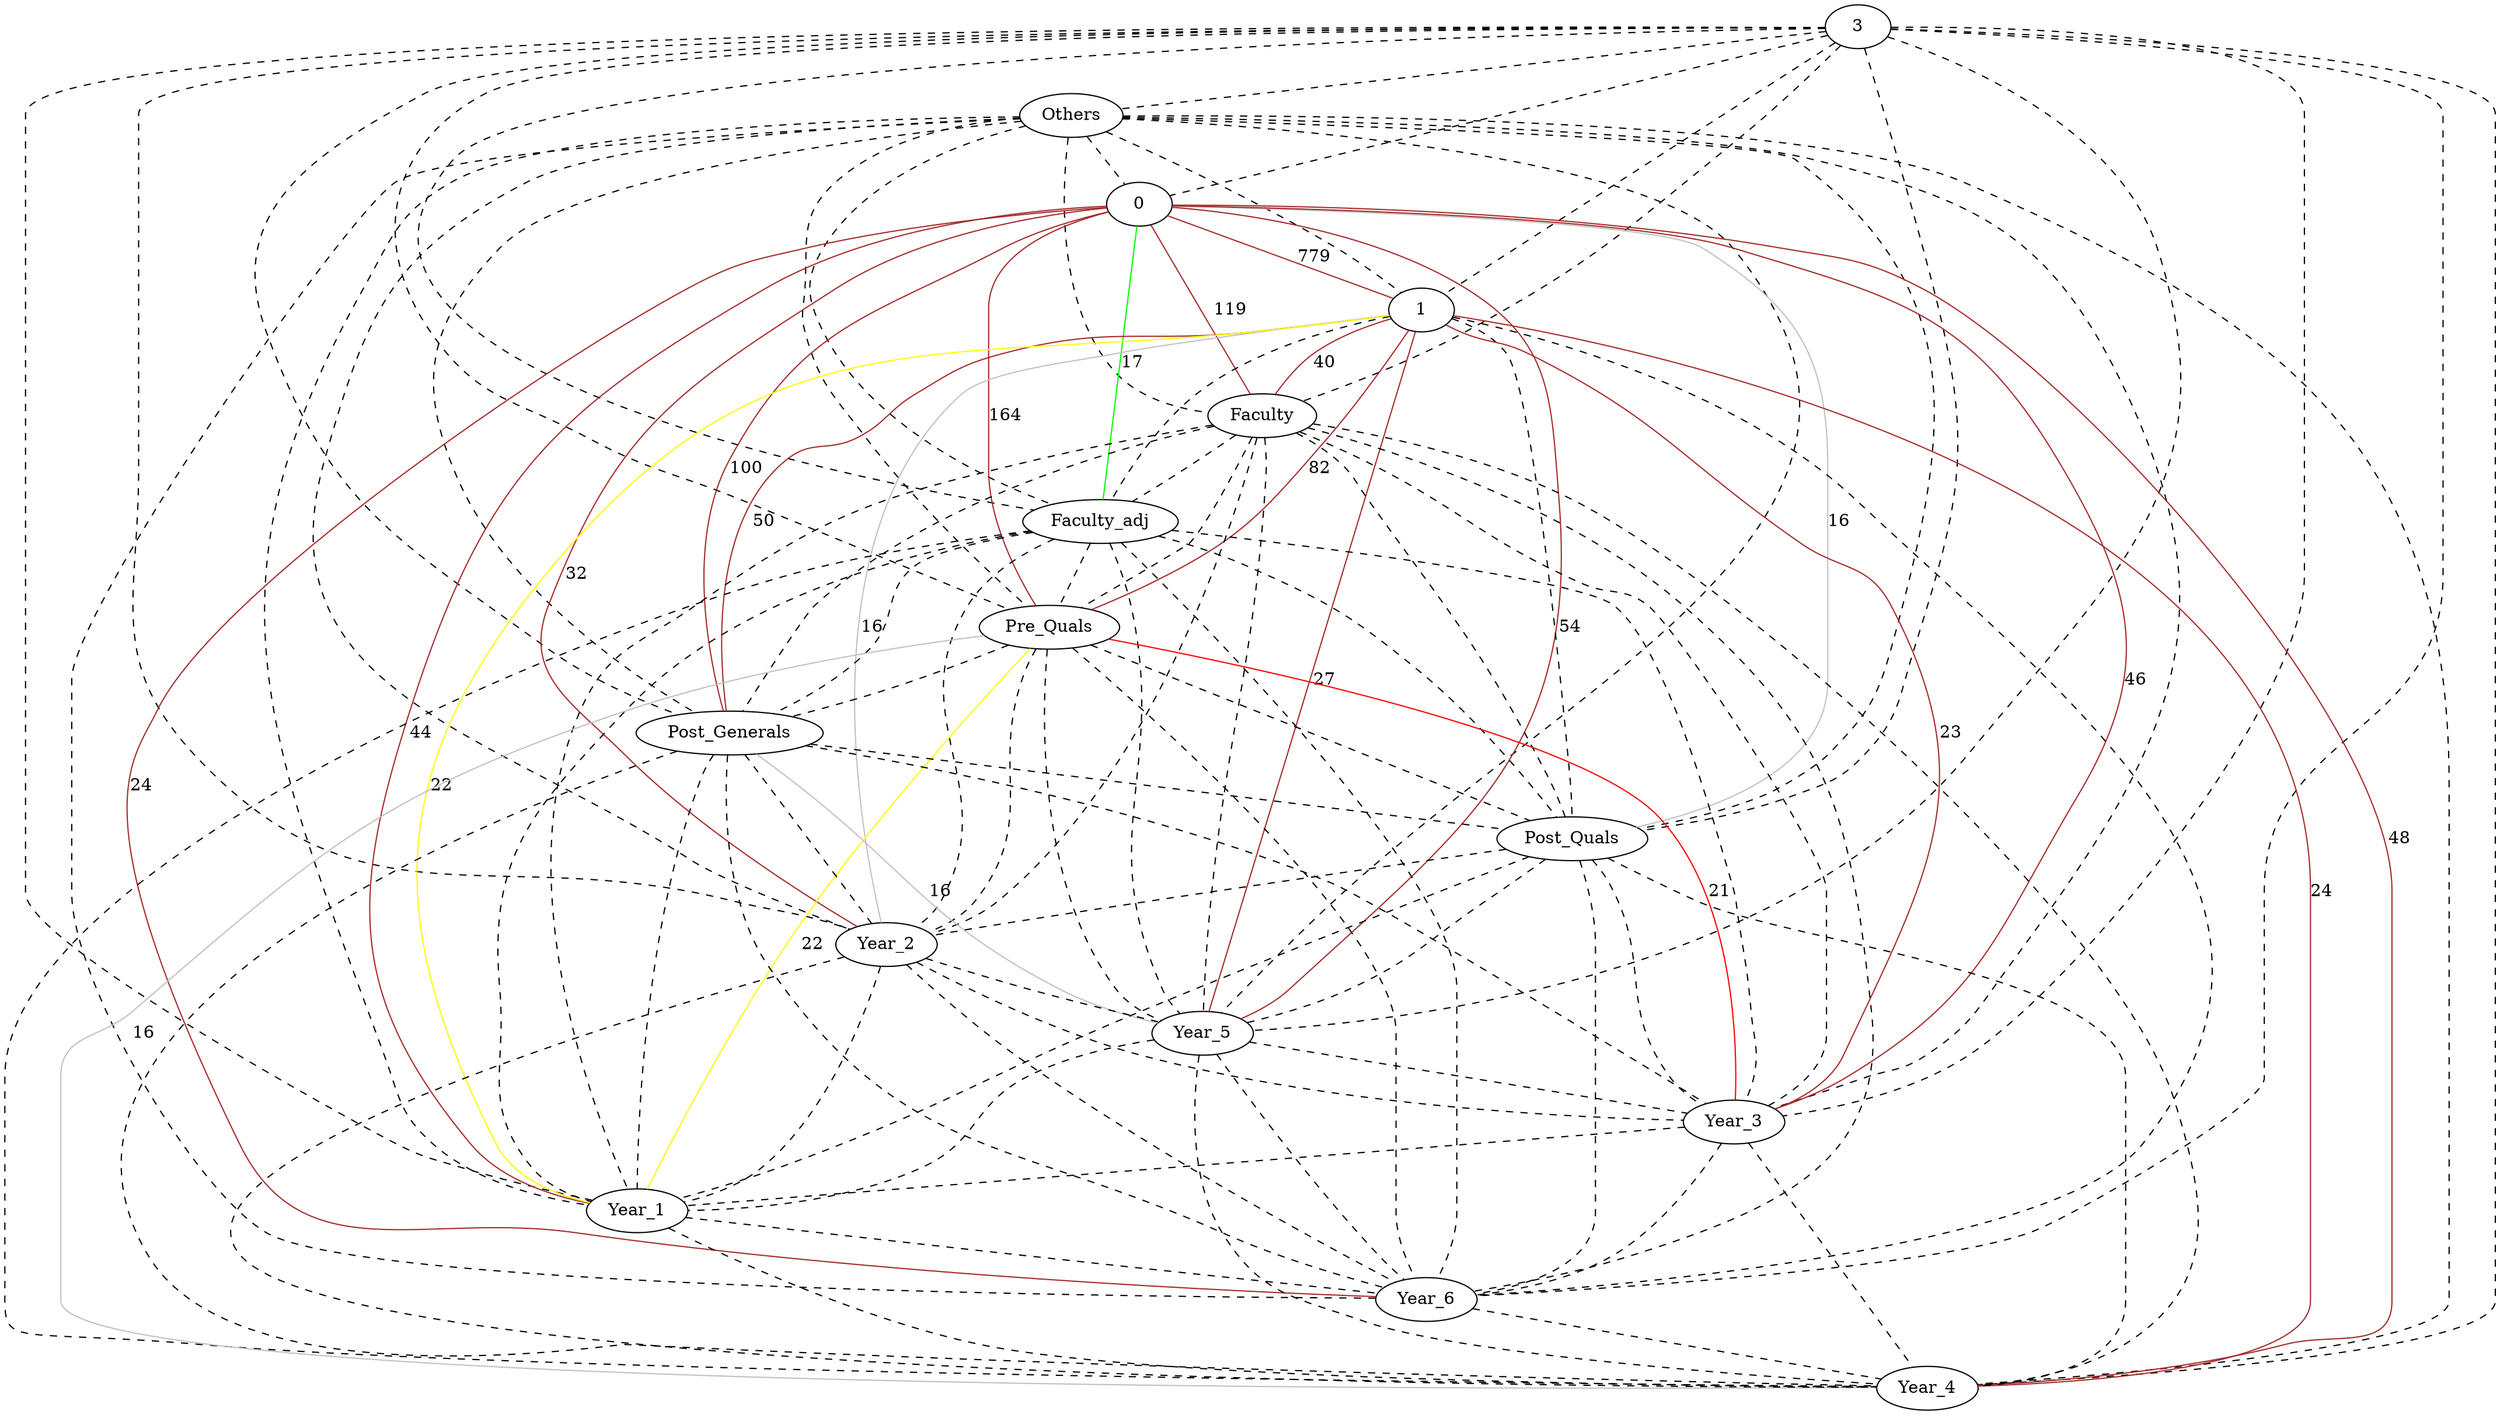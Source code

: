 strict graph "()" {
3;
Others;
0;
1;
Faculty;
Faculty_adj;
Pre_Quals;
Post_Generals;
Post_Quals;
Year_2;
Year_5;
Year_3;
Year_1;
Year_6;
Year_4;
3 -- Others  [color=black, label="", style=dashed];
3 -- 0  [color=black, label="", style=dashed];
3 -- 1  [color=black, label="", style=dashed];
3 -- Faculty  [color=black, label="", style=dashed];
3 -- Faculty_adj  [color=black, label="", style=dashed];
3 -- Pre_Quals  [color=black, label="", style=dashed];
3 -- Post_Generals  [color=black, label="", style=dashed];
3 -- Post_Quals  [color=black, label="", style=dashed];
3 -- Year_2  [color=black, label="", style=dashed];
3 -- Year_5  [color=black, label="", style=dashed];
3 -- Year_3  [color=black, label="", style=dashed];
3 -- Year_1  [color=black, label="", style=dashed];
3 -- Year_6  [color=black, label="", style=dashed];
3 -- Year_4  [color=black, label="", style=dashed];
Others -- 0  [color=black, label="", style=dashed];
Others -- 1  [color=black, label="", style=dashed];
Others -- Faculty  [color=black, label="", style=dashed];
Others -- Faculty_adj  [color=black, label="", style=dashed];
Others -- Pre_Quals  [color=black, label="", style=dashed];
Others -- Post_Generals  [color=black, label="", style=dashed];
Others -- Post_Quals  [color=black, label="", style=dashed];
Others -- Year_2  [color=black, label="", style=dashed];
Others -- Year_5  [color=black, label="", style=dashed];
Others -- Year_3  [color=black, label="", style=dashed];
Others -- Year_1  [color=black, label="", style=dashed];
Others -- Year_6  [color=black, label="", style=dashed];
Others -- Year_4  [color=black, label="", style=dashed];
0 -- 1  [color=brown, label=779, style=solid];
0 -- Faculty  [color=brown, label=119, style=solid];
0 -- Faculty_adj  [color=green, label=17, style=solid];
0 -- Pre_Quals  [color=brown, label=164, style=solid];
0 -- Post_Generals  [color=brown, label=100, style=solid];
0 -- Post_Quals  [color=grey, label=16, style=solid];
0 -- Year_2  [color=brown, label=32, style=solid];
0 -- Year_5  [color=brown, label=54, style=solid];
0 -- Year_3  [color=brown, label=46, style=solid];
0 -- Year_1  [color=brown, label=44, style=solid];
0 -- Year_6  [color=brown, label=24, style=solid];
0 -- Year_4  [color=brown, label=48, style=solid];
1 -- Faculty  [color=brown, label=40, style=solid];
1 -- Faculty_adj  [color=black, label="", style=dashed];
1 -- Pre_Quals  [color=brown, label=82, style=solid];
1 -- Post_Generals  [color=brown, label=50, style=solid];
1 -- Post_Quals  [color=black, label="", style=dashed];
1 -- Year_2  [color=grey, label=16, style=solid];
1 -- Year_5  [color=brown, label=27, style=solid];
1 -- Year_3  [color=brown, label=23, style=solid];
1 -- Year_1  [color=yellow, label=22, style=solid];
1 -- Year_6  [color=black, label="", style=dashed];
1 -- Year_4  [color=brown, label=24, style=solid];
Faculty -- Faculty_adj  [color=black, label="", style=dashed];
Faculty -- Pre_Quals  [color=black, label="", style=dashed];
Faculty -- Post_Generals  [color=black, label="", style=dashed];
Faculty -- Post_Quals  [color=black, label="", style=dashed];
Faculty -- Year_2  [color=black, label="", style=dashed];
Faculty -- Year_5  [color=black, label="", style=dashed];
Faculty -- Year_3  [color=black, label="", style=dashed];
Faculty -- Year_1  [color=black, label="", style=dashed];
Faculty -- Year_6  [color=black, label="", style=dashed];
Faculty -- Year_4  [color=black, label="", style=dashed];
Faculty_adj -- Pre_Quals  [color=black, label="", style=dashed];
Faculty_adj -- Post_Generals  [color=black, label="", style=dashed];
Faculty_adj -- Post_Quals  [color=black, label="", style=dashed];
Faculty_adj -- Year_2  [color=black, label="", style=dashed];
Faculty_adj -- Year_5  [color=black, label="", style=dashed];
Faculty_adj -- Year_3  [color=black, label="", style=dashed];
Faculty_adj -- Year_1  [color=black, label="", style=dashed];
Faculty_adj -- Year_6  [color=black, label="", style=dashed];
Faculty_adj -- Year_4  [color=black, label="", style=dashed];
Pre_Quals -- Post_Generals  [color=black, label="", style=dashed];
Pre_Quals -- Post_Quals  [color=black, label="", style=dashed];
Pre_Quals -- Year_2  [color=black, label="", style=dashed];
Pre_Quals -- Year_5  [color=black, label="", style=dashed];
Pre_Quals -- Year_3  [color=red, label=21, style=solid];
Pre_Quals -- Year_1  [color=yellow, label=22, style=solid];
Pre_Quals -- Year_6  [color=black, label="", style=dashed];
Pre_Quals -- Year_4  [color=grey, label=16, style=solid];
Post_Generals -- Post_Quals  [color=black, label="", style=dashed];
Post_Generals -- Year_2  [color=black, label="", style=dashed];
Post_Generals -- Year_5  [color=grey, label=16, style=solid];
Post_Generals -- Year_3  [color=black, label="", style=dashed];
Post_Generals -- Year_1  [color=black, label="", style=dashed];
Post_Generals -- Year_6  [color=black, label="", style=dashed];
Post_Generals -- Year_4  [color=black, label="", style=dashed];
Post_Quals -- Year_2  [color=black, label="", style=dashed];
Post_Quals -- Year_5  [color=black, label="", style=dashed];
Post_Quals -- Year_3  [color=black, label="", style=dashed];
Post_Quals -- Year_1  [color=black, label="", style=dashed];
Post_Quals -- Year_6  [color=black, label="", style=dashed];
Post_Quals -- Year_4  [color=black, label="", style=dashed];
Year_2 -- Year_5  [color=black, label="", style=dashed];
Year_2 -- Year_3  [color=black, label="", style=dashed];
Year_2 -- Year_1  [color=black, label="", style=dashed];
Year_2 -- Year_6  [color=black, label="", style=dashed];
Year_2 -- Year_4  [color=black, label="", style=dashed];
Year_5 -- Year_3  [color=black, label="", style=dashed];
Year_5 -- Year_1  [color=black, label="", style=dashed];
Year_5 -- Year_6  [color=black, label="", style=dashed];
Year_5 -- Year_4  [color=black, label="", style=dashed];
Year_3 -- Year_1  [color=black, label="", style=dashed];
Year_3 -- Year_6  [color=black, label="", style=dashed];
Year_3 -- Year_4  [color=black, label="", style=dashed];
Year_1 -- Year_6  [color=black, label="", style=dashed];
Year_1 -- Year_4  [color=black, label="", style=dashed];
Year_6 -- Year_4  [color=black, label="", style=dashed];
}
